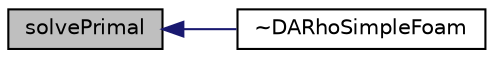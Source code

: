 digraph "solvePrimal"
{
  bgcolor="transparent";
  edge [fontname="Helvetica",fontsize="10",labelfontname="Helvetica",labelfontsize="10"];
  node [fontname="Helvetica",fontsize="10",shape=record];
  rankdir="LR";
  Node38 [label="solvePrimal",height=0.2,width=0.4,color="black", fillcolor="grey75", style="filled", fontcolor="black"];
  Node38 -> Node39 [dir="back",color="midnightblue",fontsize="10",style="solid",fontname="Helvetica"];
  Node39 [label="~DARhoSimpleFoam",height=0.2,width=0.4,color="black",URL="$classFoam_1_1DARhoSimpleFoam.html#a4a633e83301fc5cbc04c6d57990f625f"];
}
